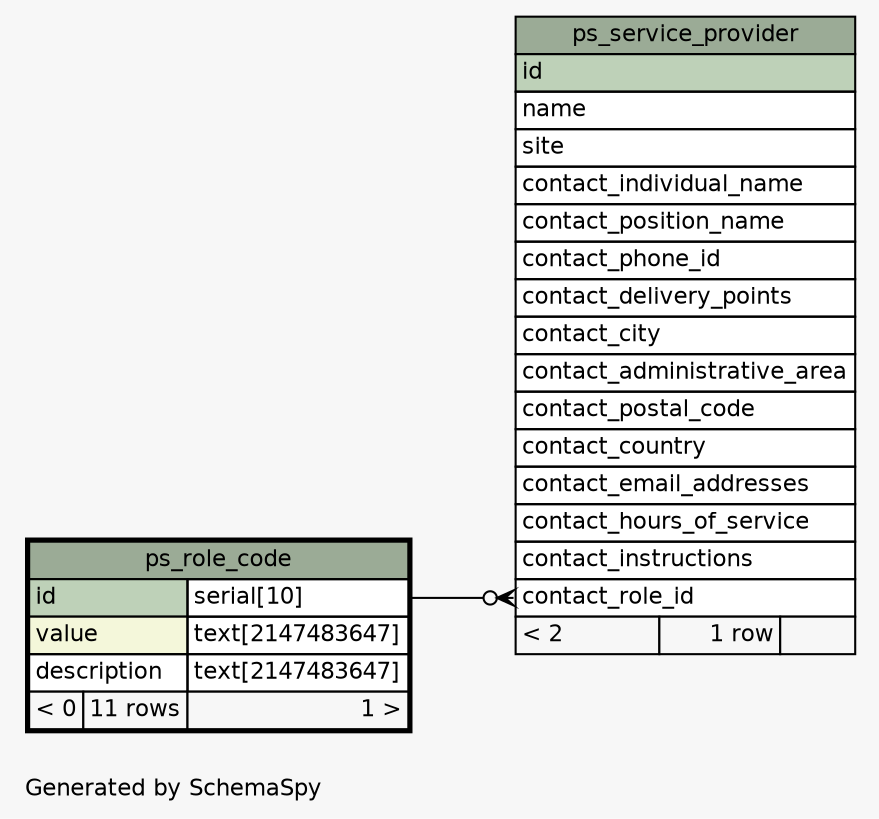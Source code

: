 // dot 2.26.3 on Linux 3.2.0-65-generic
// SchemaSpy rev 590
digraph "oneDegreeRelationshipsDiagram" {
  graph [
    rankdir="RL"
    bgcolor="#f7f7f7"
    label="\nGenerated by SchemaSpy"
    labeljust="l"
    nodesep="0.18"
    ranksep="0.46"
    fontname="Helvetica"
    fontsize="11"
  ];
  node [
    fontname="Helvetica"
    fontsize="11"
    shape="plaintext"
  ];
  edge [
    arrowsize="0.8"
  ];
  "ps_service_provider":"contact_role_id":w -> "ps_role_code":"id.type":e [arrowhead=none dir=back arrowtail=crowodot];
  "ps_role_code" [
    label=<
    <TABLE BORDER="2" CELLBORDER="1" CELLSPACING="0" BGCOLOR="#ffffff">
      <TR><TD COLSPAN="3" BGCOLOR="#9bab96" ALIGN="CENTER">ps_role_code</TD></TR>
      <TR><TD PORT="id" COLSPAN="2" BGCOLOR="#bed1b8" ALIGN="LEFT">id</TD><TD PORT="id.type" ALIGN="LEFT">serial[10]</TD></TR>
      <TR><TD PORT="value" COLSPAN="2" BGCOLOR="#f4f7da" ALIGN="LEFT">value</TD><TD PORT="value.type" ALIGN="LEFT">text[2147483647]</TD></TR>
      <TR><TD PORT="description" COLSPAN="2" ALIGN="LEFT">description</TD><TD PORT="description.type" ALIGN="LEFT">text[2147483647]</TD></TR>
      <TR><TD ALIGN="LEFT" BGCOLOR="#f7f7f7">&lt; 0</TD><TD ALIGN="RIGHT" BGCOLOR="#f7f7f7">11 rows</TD><TD ALIGN="RIGHT" BGCOLOR="#f7f7f7">1 &gt;</TD></TR>
    </TABLE>>
    URL="ps_role_code.html"
    tooltip="ps_role_code"
  ];
  "ps_service_provider" [
    label=<
    <TABLE BORDER="0" CELLBORDER="1" CELLSPACING="0" BGCOLOR="#ffffff">
      <TR><TD COLSPAN="3" BGCOLOR="#9bab96" ALIGN="CENTER">ps_service_provider</TD></TR>
      <TR><TD PORT="id" COLSPAN="3" BGCOLOR="#bed1b8" ALIGN="LEFT">id</TD></TR>
      <TR><TD PORT="name" COLSPAN="3" ALIGN="LEFT">name</TD></TR>
      <TR><TD PORT="site" COLSPAN="3" ALIGN="LEFT">site</TD></TR>
      <TR><TD PORT="contact_individual_name" COLSPAN="3" ALIGN="LEFT">contact_individual_name</TD></TR>
      <TR><TD PORT="contact_position_name" COLSPAN="3" ALIGN="LEFT">contact_position_name</TD></TR>
      <TR><TD PORT="contact_phone_id" COLSPAN="3" ALIGN="LEFT">contact_phone_id</TD></TR>
      <TR><TD PORT="contact_delivery_points" COLSPAN="3" ALIGN="LEFT">contact_delivery_points</TD></TR>
      <TR><TD PORT="contact_city" COLSPAN="3" ALIGN="LEFT">contact_city</TD></TR>
      <TR><TD PORT="contact_administrative_area" COLSPAN="3" ALIGN="LEFT">contact_administrative_area</TD></TR>
      <TR><TD PORT="contact_postal_code" COLSPAN="3" ALIGN="LEFT">contact_postal_code</TD></TR>
      <TR><TD PORT="contact_country" COLSPAN="3" ALIGN="LEFT">contact_country</TD></TR>
      <TR><TD PORT="contact_email_addresses" COLSPAN="3" ALIGN="LEFT">contact_email_addresses</TD></TR>
      <TR><TD PORT="contact_hours_of_service" COLSPAN="3" ALIGN="LEFT">contact_hours_of_service</TD></TR>
      <TR><TD PORT="contact_instructions" COLSPAN="3" ALIGN="LEFT">contact_instructions</TD></TR>
      <TR><TD PORT="contact_role_id" COLSPAN="3" ALIGN="LEFT">contact_role_id</TD></TR>
      <TR><TD ALIGN="LEFT" BGCOLOR="#f7f7f7">&lt; 2</TD><TD ALIGN="RIGHT" BGCOLOR="#f7f7f7">1 row</TD><TD ALIGN="RIGHT" BGCOLOR="#f7f7f7">  </TD></TR>
    </TABLE>>
    URL="ps_service_provider.html"
    tooltip="ps_service_provider"
  ];
}

